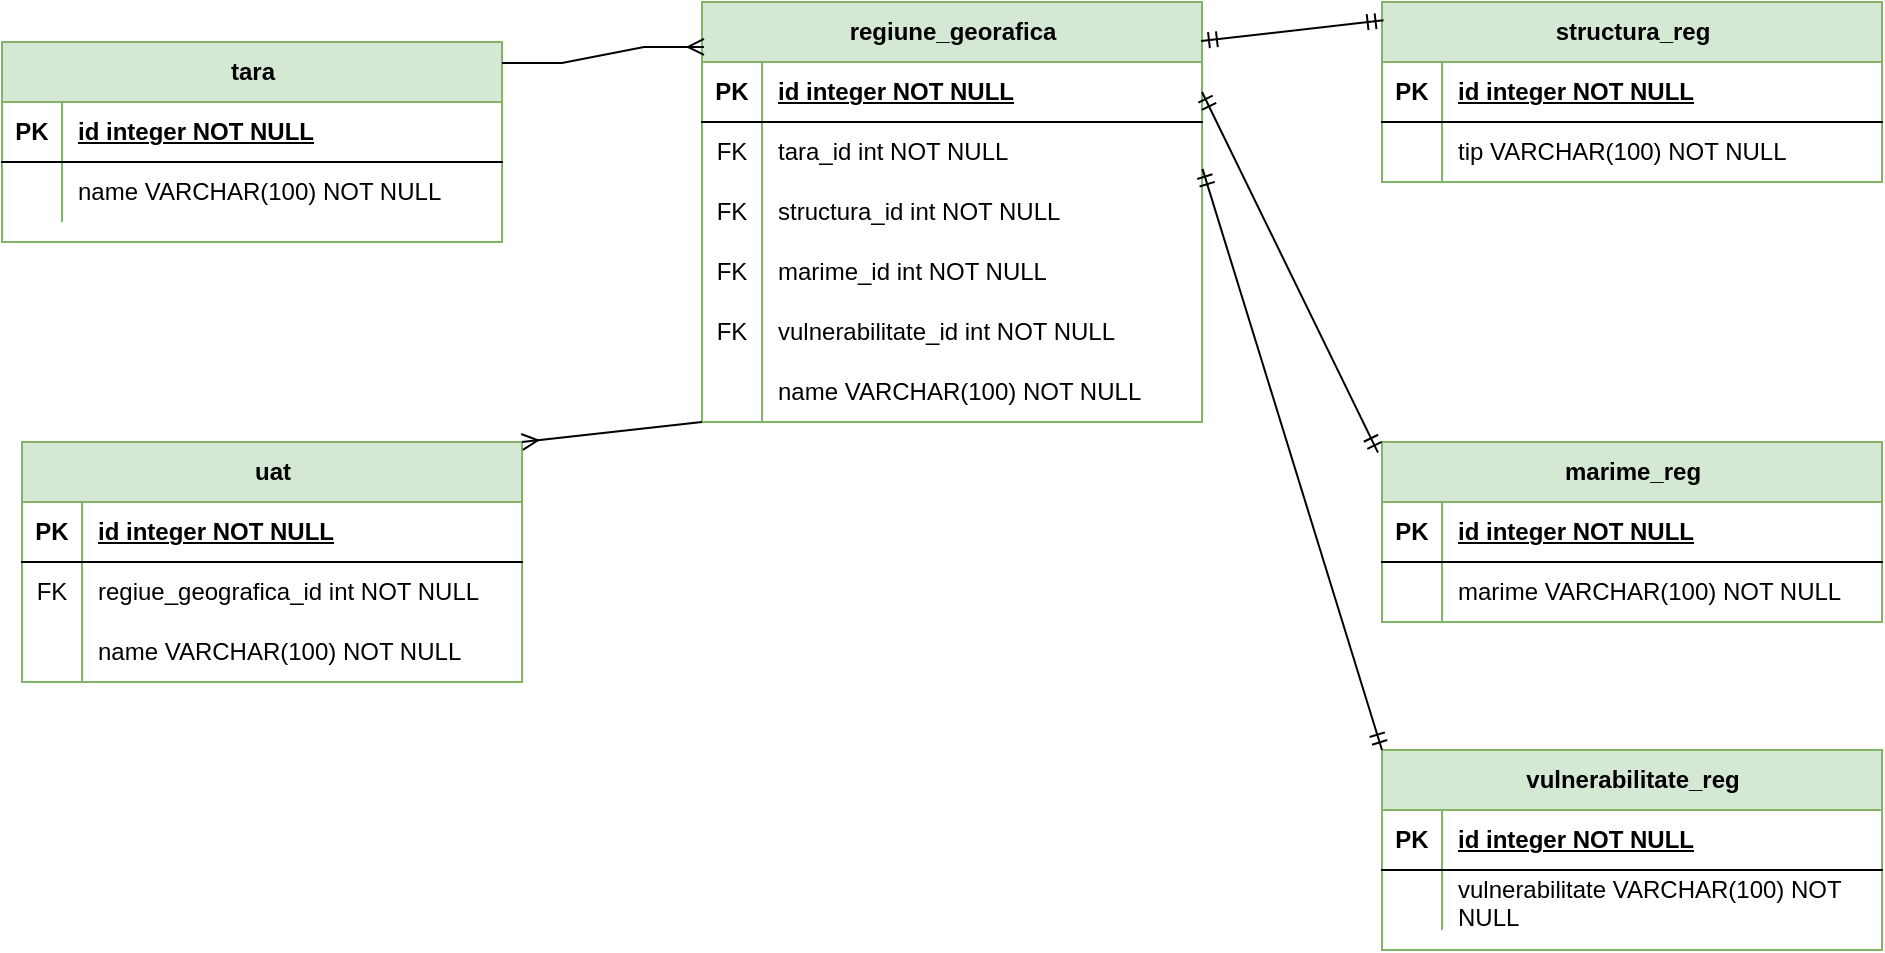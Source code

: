 <mxfile version="22.1.11" type="github">
  <diagram name="Pagină-1" id="L33YFwbP2fFPPPuQUyGO">
    <mxGraphModel dx="2880" dy="629" grid="1" gridSize="10" guides="1" tooltips="1" connect="1" arrows="1" fold="1" page="1" pageScale="1" pageWidth="827" pageHeight="1169" math="0" shadow="0">
      <root>
        <mxCell id="0" />
        <mxCell id="1" parent="0" />
        <mxCell id="IR7rjXbbGrb9lojE4LHp-78" value="tara" style="shape=table;startSize=30;container=1;collapsible=1;childLayout=tableLayout;fixedRows=1;rowLines=0;fontStyle=1;align=center;resizeLast=1;html=1;fillColor=#d5e8d4;strokeColor=#82b366;" vertex="1" parent="1">
          <mxGeometry x="-1630" y="40" width="250" height="100" as="geometry" />
        </mxCell>
        <mxCell id="IR7rjXbbGrb9lojE4LHp-79" value="" style="shape=tableRow;horizontal=0;startSize=0;swimlaneHead=0;swimlaneBody=0;fillColor=none;collapsible=0;dropTarget=0;points=[[0,0.5],[1,0.5]];portConstraint=eastwest;top=0;left=0;right=0;bottom=1;" vertex="1" parent="IR7rjXbbGrb9lojE4LHp-78">
          <mxGeometry y="30" width="250" height="30" as="geometry" />
        </mxCell>
        <mxCell id="IR7rjXbbGrb9lojE4LHp-80" value="PK" style="shape=partialRectangle;connectable=0;fillColor=none;top=0;left=0;bottom=0;right=0;fontStyle=1;overflow=hidden;whiteSpace=wrap;html=1;" vertex="1" parent="IR7rjXbbGrb9lojE4LHp-79">
          <mxGeometry width="30" height="30" as="geometry">
            <mxRectangle width="30" height="30" as="alternateBounds" />
          </mxGeometry>
        </mxCell>
        <mxCell id="IR7rjXbbGrb9lojE4LHp-81" value="id integer NOT NULL" style="shape=partialRectangle;connectable=0;fillColor=none;top=0;left=0;bottom=0;right=0;align=left;spacingLeft=6;fontStyle=5;overflow=hidden;whiteSpace=wrap;html=1;" vertex="1" parent="IR7rjXbbGrb9lojE4LHp-79">
          <mxGeometry x="30" width="220" height="30" as="geometry">
            <mxRectangle width="220" height="30" as="alternateBounds" />
          </mxGeometry>
        </mxCell>
        <mxCell id="IR7rjXbbGrb9lojE4LHp-82" value="" style="shape=tableRow;horizontal=0;startSize=0;swimlaneHead=0;swimlaneBody=0;fillColor=none;collapsible=0;dropTarget=0;points=[[0,0.5],[1,0.5]];portConstraint=eastwest;top=0;left=0;right=0;bottom=0;" vertex="1" parent="IR7rjXbbGrb9lojE4LHp-78">
          <mxGeometry y="60" width="250" height="30" as="geometry" />
        </mxCell>
        <mxCell id="IR7rjXbbGrb9lojE4LHp-83" value="" style="shape=partialRectangle;connectable=0;fillColor=none;top=0;left=0;bottom=0;right=0;editable=1;overflow=hidden;whiteSpace=wrap;html=1;" vertex="1" parent="IR7rjXbbGrb9lojE4LHp-82">
          <mxGeometry width="30" height="30" as="geometry">
            <mxRectangle width="30" height="30" as="alternateBounds" />
          </mxGeometry>
        </mxCell>
        <mxCell id="IR7rjXbbGrb9lojE4LHp-84" value="name VARCHAR(100) NOT NULL" style="shape=partialRectangle;connectable=0;fillColor=none;top=0;left=0;bottom=0;right=0;align=left;spacingLeft=6;overflow=hidden;whiteSpace=wrap;html=1;" vertex="1" parent="IR7rjXbbGrb9lojE4LHp-82">
          <mxGeometry x="30" width="220" height="30" as="geometry">
            <mxRectangle width="220" height="30" as="alternateBounds" />
          </mxGeometry>
        </mxCell>
        <mxCell id="IR7rjXbbGrb9lojE4LHp-94" value="uat" style="shape=table;startSize=30;container=1;collapsible=1;childLayout=tableLayout;fixedRows=1;rowLines=0;fontStyle=1;align=center;resizeLast=1;html=1;fillColor=#d5e8d4;strokeColor=#82b366;" vertex="1" parent="1">
          <mxGeometry x="-1620" y="240" width="250" height="120" as="geometry" />
        </mxCell>
        <mxCell id="IR7rjXbbGrb9lojE4LHp-95" value="" style="shape=tableRow;horizontal=0;startSize=0;swimlaneHead=0;swimlaneBody=0;fillColor=none;collapsible=0;dropTarget=0;points=[[0,0.5],[1,0.5]];portConstraint=eastwest;top=0;left=0;right=0;bottom=1;" vertex="1" parent="IR7rjXbbGrb9lojE4LHp-94">
          <mxGeometry y="30" width="250" height="30" as="geometry" />
        </mxCell>
        <mxCell id="IR7rjXbbGrb9lojE4LHp-96" value="PK" style="shape=partialRectangle;connectable=0;fillColor=none;top=0;left=0;bottom=0;right=0;fontStyle=1;overflow=hidden;whiteSpace=wrap;html=1;" vertex="1" parent="IR7rjXbbGrb9lojE4LHp-95">
          <mxGeometry width="30" height="30" as="geometry">
            <mxRectangle width="30" height="30" as="alternateBounds" />
          </mxGeometry>
        </mxCell>
        <mxCell id="IR7rjXbbGrb9lojE4LHp-97" value="id integer NOT NULL" style="shape=partialRectangle;connectable=0;fillColor=none;top=0;left=0;bottom=0;right=0;align=left;spacingLeft=6;fontStyle=5;overflow=hidden;whiteSpace=wrap;html=1;" vertex="1" parent="IR7rjXbbGrb9lojE4LHp-95">
          <mxGeometry x="30" width="220" height="30" as="geometry">
            <mxRectangle width="220" height="30" as="alternateBounds" />
          </mxGeometry>
        </mxCell>
        <mxCell id="IR7rjXbbGrb9lojE4LHp-98" value="" style="shape=tableRow;horizontal=0;startSize=0;swimlaneHead=0;swimlaneBody=0;fillColor=none;collapsible=0;dropTarget=0;points=[[0,0.5],[1,0.5]];portConstraint=eastwest;top=0;left=0;right=0;bottom=0;" vertex="1" parent="IR7rjXbbGrb9lojE4LHp-94">
          <mxGeometry y="60" width="250" height="30" as="geometry" />
        </mxCell>
        <mxCell id="IR7rjXbbGrb9lojE4LHp-99" value="FK" style="shape=partialRectangle;connectable=0;fillColor=none;top=0;left=0;bottom=0;right=0;editable=1;overflow=hidden;whiteSpace=wrap;html=1;" vertex="1" parent="IR7rjXbbGrb9lojE4LHp-98">
          <mxGeometry width="30" height="30" as="geometry">
            <mxRectangle width="30" height="30" as="alternateBounds" />
          </mxGeometry>
        </mxCell>
        <mxCell id="IR7rjXbbGrb9lojE4LHp-100" value="regiue_geografica_id int NOT NULL" style="shape=partialRectangle;connectable=0;fillColor=none;top=0;left=0;bottom=0;right=0;align=left;spacingLeft=6;overflow=hidden;whiteSpace=wrap;html=1;" vertex="1" parent="IR7rjXbbGrb9lojE4LHp-98">
          <mxGeometry x="30" width="220" height="30" as="geometry">
            <mxRectangle width="220" height="30" as="alternateBounds" />
          </mxGeometry>
        </mxCell>
        <mxCell id="IR7rjXbbGrb9lojE4LHp-195" value="" style="shape=tableRow;horizontal=0;startSize=0;swimlaneHead=0;swimlaneBody=0;fillColor=none;collapsible=0;dropTarget=0;points=[[0,0.5],[1,0.5]];portConstraint=eastwest;top=0;left=0;right=0;bottom=0;" vertex="1" parent="IR7rjXbbGrb9lojE4LHp-94">
          <mxGeometry y="90" width="250" height="30" as="geometry" />
        </mxCell>
        <mxCell id="IR7rjXbbGrb9lojE4LHp-196" value="" style="shape=partialRectangle;connectable=0;fillColor=none;top=0;left=0;bottom=0;right=0;editable=1;overflow=hidden;whiteSpace=wrap;html=1;" vertex="1" parent="IR7rjXbbGrb9lojE4LHp-195">
          <mxGeometry width="30" height="30" as="geometry">
            <mxRectangle width="30" height="30" as="alternateBounds" />
          </mxGeometry>
        </mxCell>
        <mxCell id="IR7rjXbbGrb9lojE4LHp-197" value="name VARCHAR(100) NOT NULL" style="shape=partialRectangle;connectable=0;fillColor=none;top=0;left=0;bottom=0;right=0;align=left;spacingLeft=6;overflow=hidden;whiteSpace=wrap;html=1;" vertex="1" parent="IR7rjXbbGrb9lojE4LHp-195">
          <mxGeometry x="30" width="220" height="30" as="geometry">
            <mxRectangle width="220" height="30" as="alternateBounds" />
          </mxGeometry>
        </mxCell>
        <mxCell id="IR7rjXbbGrb9lojE4LHp-110" value="regiune_georafica" style="shape=table;startSize=30;container=1;collapsible=1;childLayout=tableLayout;fixedRows=1;rowLines=0;fontStyle=1;align=center;resizeLast=1;html=1;fillColor=#d5e8d4;strokeColor=#82b366;" vertex="1" parent="1">
          <mxGeometry x="-1280" y="20" width="250" height="210" as="geometry" />
        </mxCell>
        <mxCell id="IR7rjXbbGrb9lojE4LHp-111" value="" style="shape=tableRow;horizontal=0;startSize=0;swimlaneHead=0;swimlaneBody=0;fillColor=none;collapsible=0;dropTarget=0;points=[[0,0.5],[1,0.5]];portConstraint=eastwest;top=0;left=0;right=0;bottom=1;" vertex="1" parent="IR7rjXbbGrb9lojE4LHp-110">
          <mxGeometry y="30" width="250" height="30" as="geometry" />
        </mxCell>
        <mxCell id="IR7rjXbbGrb9lojE4LHp-112" value="PK" style="shape=partialRectangle;connectable=0;fillColor=none;top=0;left=0;bottom=0;right=0;fontStyle=1;overflow=hidden;whiteSpace=wrap;html=1;" vertex="1" parent="IR7rjXbbGrb9lojE4LHp-111">
          <mxGeometry width="30" height="30" as="geometry">
            <mxRectangle width="30" height="30" as="alternateBounds" />
          </mxGeometry>
        </mxCell>
        <mxCell id="IR7rjXbbGrb9lojE4LHp-113" value="id integer NOT NULL" style="shape=partialRectangle;connectable=0;fillColor=none;top=0;left=0;bottom=0;right=0;align=left;spacingLeft=6;fontStyle=5;overflow=hidden;whiteSpace=wrap;html=1;" vertex="1" parent="IR7rjXbbGrb9lojE4LHp-111">
          <mxGeometry x="30" width="220" height="30" as="geometry">
            <mxRectangle width="220" height="30" as="alternateBounds" />
          </mxGeometry>
        </mxCell>
        <mxCell id="IR7rjXbbGrb9lojE4LHp-114" value="" style="shape=tableRow;horizontal=0;startSize=0;swimlaneHead=0;swimlaneBody=0;fillColor=none;collapsible=0;dropTarget=0;points=[[0,0.5],[1,0.5]];portConstraint=eastwest;top=0;left=0;right=0;bottom=0;" vertex="1" parent="IR7rjXbbGrb9lojE4LHp-110">
          <mxGeometry y="60" width="250" height="30" as="geometry" />
        </mxCell>
        <mxCell id="IR7rjXbbGrb9lojE4LHp-115" value="FK" style="shape=partialRectangle;connectable=0;fillColor=none;top=0;left=0;bottom=0;right=0;editable=1;overflow=hidden;whiteSpace=wrap;html=1;" vertex="1" parent="IR7rjXbbGrb9lojE4LHp-114">
          <mxGeometry width="30" height="30" as="geometry">
            <mxRectangle width="30" height="30" as="alternateBounds" />
          </mxGeometry>
        </mxCell>
        <mxCell id="IR7rjXbbGrb9lojE4LHp-116" value="tara_id int NOT NULL" style="shape=partialRectangle;connectable=0;fillColor=none;top=0;left=0;bottom=0;right=0;align=left;spacingLeft=6;overflow=hidden;whiteSpace=wrap;html=1;" vertex="1" parent="IR7rjXbbGrb9lojE4LHp-114">
          <mxGeometry x="30" width="220" height="30" as="geometry">
            <mxRectangle width="220" height="30" as="alternateBounds" />
          </mxGeometry>
        </mxCell>
        <mxCell id="IR7rjXbbGrb9lojE4LHp-186" value="" style="shape=tableRow;horizontal=0;startSize=0;swimlaneHead=0;swimlaneBody=0;fillColor=none;collapsible=0;dropTarget=0;points=[[0,0.5],[1,0.5]];portConstraint=eastwest;top=0;left=0;right=0;bottom=0;" vertex="1" parent="IR7rjXbbGrb9lojE4LHp-110">
          <mxGeometry y="90" width="250" height="30" as="geometry" />
        </mxCell>
        <mxCell id="IR7rjXbbGrb9lojE4LHp-187" value="FK" style="shape=partialRectangle;connectable=0;fillColor=none;top=0;left=0;bottom=0;right=0;editable=1;overflow=hidden;whiteSpace=wrap;html=1;" vertex="1" parent="IR7rjXbbGrb9lojE4LHp-186">
          <mxGeometry width="30" height="30" as="geometry">
            <mxRectangle width="30" height="30" as="alternateBounds" />
          </mxGeometry>
        </mxCell>
        <mxCell id="IR7rjXbbGrb9lojE4LHp-188" value="structura_id int NOT NULL" style="shape=partialRectangle;connectable=0;fillColor=none;top=0;left=0;bottom=0;right=0;align=left;spacingLeft=6;overflow=hidden;whiteSpace=wrap;html=1;" vertex="1" parent="IR7rjXbbGrb9lojE4LHp-186">
          <mxGeometry x="30" width="220" height="30" as="geometry">
            <mxRectangle width="220" height="30" as="alternateBounds" />
          </mxGeometry>
        </mxCell>
        <mxCell id="IR7rjXbbGrb9lojE4LHp-189" value="" style="shape=tableRow;horizontal=0;startSize=0;swimlaneHead=0;swimlaneBody=0;fillColor=none;collapsible=0;dropTarget=0;points=[[0,0.5],[1,0.5]];portConstraint=eastwest;top=0;left=0;right=0;bottom=0;" vertex="1" parent="IR7rjXbbGrb9lojE4LHp-110">
          <mxGeometry y="120" width="250" height="30" as="geometry" />
        </mxCell>
        <mxCell id="IR7rjXbbGrb9lojE4LHp-190" value="FK" style="shape=partialRectangle;connectable=0;fillColor=none;top=0;left=0;bottom=0;right=0;editable=1;overflow=hidden;whiteSpace=wrap;html=1;" vertex="1" parent="IR7rjXbbGrb9lojE4LHp-189">
          <mxGeometry width="30" height="30" as="geometry">
            <mxRectangle width="30" height="30" as="alternateBounds" />
          </mxGeometry>
        </mxCell>
        <mxCell id="IR7rjXbbGrb9lojE4LHp-191" value="marime_id int NOT NULL" style="shape=partialRectangle;connectable=0;fillColor=none;top=0;left=0;bottom=0;right=0;align=left;spacingLeft=6;overflow=hidden;whiteSpace=wrap;html=1;" vertex="1" parent="IR7rjXbbGrb9lojE4LHp-189">
          <mxGeometry x="30" width="220" height="30" as="geometry">
            <mxRectangle width="220" height="30" as="alternateBounds" />
          </mxGeometry>
        </mxCell>
        <mxCell id="IR7rjXbbGrb9lojE4LHp-192" value="" style="shape=tableRow;horizontal=0;startSize=0;swimlaneHead=0;swimlaneBody=0;fillColor=none;collapsible=0;dropTarget=0;points=[[0,0.5],[1,0.5]];portConstraint=eastwest;top=0;left=0;right=0;bottom=0;" vertex="1" parent="IR7rjXbbGrb9lojE4LHp-110">
          <mxGeometry y="150" width="250" height="30" as="geometry" />
        </mxCell>
        <mxCell id="IR7rjXbbGrb9lojE4LHp-193" value="FK" style="shape=partialRectangle;connectable=0;fillColor=none;top=0;left=0;bottom=0;right=0;editable=1;overflow=hidden;whiteSpace=wrap;html=1;" vertex="1" parent="IR7rjXbbGrb9lojE4LHp-192">
          <mxGeometry width="30" height="30" as="geometry">
            <mxRectangle width="30" height="30" as="alternateBounds" />
          </mxGeometry>
        </mxCell>
        <mxCell id="IR7rjXbbGrb9lojE4LHp-194" value="vulnerabilitate_id int NOT NULL" style="shape=partialRectangle;connectable=0;fillColor=none;top=0;left=0;bottom=0;right=0;align=left;spacingLeft=6;overflow=hidden;whiteSpace=wrap;html=1;" vertex="1" parent="IR7rjXbbGrb9lojE4LHp-192">
          <mxGeometry x="30" width="220" height="30" as="geometry">
            <mxRectangle width="220" height="30" as="alternateBounds" />
          </mxGeometry>
        </mxCell>
        <mxCell id="IR7rjXbbGrb9lojE4LHp-183" value="" style="shape=tableRow;horizontal=0;startSize=0;swimlaneHead=0;swimlaneBody=0;fillColor=none;collapsible=0;dropTarget=0;points=[[0,0.5],[1,0.5]];portConstraint=eastwest;top=0;left=0;right=0;bottom=0;" vertex="1" parent="IR7rjXbbGrb9lojE4LHp-110">
          <mxGeometry y="180" width="250" height="30" as="geometry" />
        </mxCell>
        <mxCell id="IR7rjXbbGrb9lojE4LHp-184" value="" style="shape=partialRectangle;connectable=0;fillColor=none;top=0;left=0;bottom=0;right=0;editable=1;overflow=hidden;whiteSpace=wrap;html=1;" vertex="1" parent="IR7rjXbbGrb9lojE4LHp-183">
          <mxGeometry width="30" height="30" as="geometry">
            <mxRectangle width="30" height="30" as="alternateBounds" />
          </mxGeometry>
        </mxCell>
        <mxCell id="IR7rjXbbGrb9lojE4LHp-185" value="name VARCHAR(100) NOT NULL" style="shape=partialRectangle;connectable=0;fillColor=none;top=0;left=0;bottom=0;right=0;align=left;spacingLeft=6;overflow=hidden;whiteSpace=wrap;html=1;" vertex="1" parent="IR7rjXbbGrb9lojE4LHp-183">
          <mxGeometry x="30" width="220" height="30" as="geometry">
            <mxRectangle width="220" height="30" as="alternateBounds" />
          </mxGeometry>
        </mxCell>
        <mxCell id="IR7rjXbbGrb9lojE4LHp-126" value="structura_reg" style="shape=table;startSize=30;container=1;collapsible=1;childLayout=tableLayout;fixedRows=1;rowLines=0;fontStyle=1;align=center;resizeLast=1;html=1;fillColor=#d5e8d4;strokeColor=#82b366;" vertex="1" parent="1">
          <mxGeometry x="-940" y="20" width="250" height="90" as="geometry" />
        </mxCell>
        <mxCell id="IR7rjXbbGrb9lojE4LHp-127" value="" style="shape=tableRow;horizontal=0;startSize=0;swimlaneHead=0;swimlaneBody=0;fillColor=none;collapsible=0;dropTarget=0;points=[[0,0.5],[1,0.5]];portConstraint=eastwest;top=0;left=0;right=0;bottom=1;" vertex="1" parent="IR7rjXbbGrb9lojE4LHp-126">
          <mxGeometry y="30" width="250" height="30" as="geometry" />
        </mxCell>
        <mxCell id="IR7rjXbbGrb9lojE4LHp-128" value="PK" style="shape=partialRectangle;connectable=0;fillColor=none;top=0;left=0;bottom=0;right=0;fontStyle=1;overflow=hidden;whiteSpace=wrap;html=1;" vertex="1" parent="IR7rjXbbGrb9lojE4LHp-127">
          <mxGeometry width="30" height="30" as="geometry">
            <mxRectangle width="30" height="30" as="alternateBounds" />
          </mxGeometry>
        </mxCell>
        <mxCell id="IR7rjXbbGrb9lojE4LHp-129" value="id integer NOT NULL" style="shape=partialRectangle;connectable=0;fillColor=none;top=0;left=0;bottom=0;right=0;align=left;spacingLeft=6;fontStyle=5;overflow=hidden;whiteSpace=wrap;html=1;" vertex="1" parent="IR7rjXbbGrb9lojE4LHp-127">
          <mxGeometry x="30" width="220" height="30" as="geometry">
            <mxRectangle width="220" height="30" as="alternateBounds" />
          </mxGeometry>
        </mxCell>
        <mxCell id="IR7rjXbbGrb9lojE4LHp-139" value="" style="shape=tableRow;horizontal=0;startSize=0;swimlaneHead=0;swimlaneBody=0;fillColor=none;collapsible=0;dropTarget=0;points=[[0,0.5],[1,0.5]];portConstraint=eastwest;top=0;left=0;right=0;bottom=0;" vertex="1" parent="IR7rjXbbGrb9lojE4LHp-126">
          <mxGeometry y="60" width="250" height="30" as="geometry" />
        </mxCell>
        <mxCell id="IR7rjXbbGrb9lojE4LHp-140" value="" style="shape=partialRectangle;connectable=0;fillColor=none;top=0;left=0;bottom=0;right=0;editable=1;overflow=hidden;whiteSpace=wrap;html=1;" vertex="1" parent="IR7rjXbbGrb9lojE4LHp-139">
          <mxGeometry width="30" height="30" as="geometry">
            <mxRectangle width="30" height="30" as="alternateBounds" />
          </mxGeometry>
        </mxCell>
        <mxCell id="IR7rjXbbGrb9lojE4LHp-141" value="tip VARCHAR(100) NOT NULL" style="shape=partialRectangle;connectable=0;fillColor=none;top=0;left=0;bottom=0;right=0;align=left;spacingLeft=6;overflow=hidden;whiteSpace=wrap;html=1;" vertex="1" parent="IR7rjXbbGrb9lojE4LHp-139">
          <mxGeometry x="30" width="220" height="30" as="geometry">
            <mxRectangle width="220" height="30" as="alternateBounds" />
          </mxGeometry>
        </mxCell>
        <mxCell id="IR7rjXbbGrb9lojE4LHp-142" value="marime_reg" style="shape=table;startSize=30;container=1;collapsible=1;childLayout=tableLayout;fixedRows=1;rowLines=0;fontStyle=1;align=center;resizeLast=1;html=1;fillColor=#d5e8d4;strokeColor=#82b366;" vertex="1" parent="1">
          <mxGeometry x="-940" y="240" width="250" height="90" as="geometry" />
        </mxCell>
        <mxCell id="IR7rjXbbGrb9lojE4LHp-143" value="" style="shape=tableRow;horizontal=0;startSize=0;swimlaneHead=0;swimlaneBody=0;fillColor=none;collapsible=0;dropTarget=0;points=[[0,0.5],[1,0.5]];portConstraint=eastwest;top=0;left=0;right=0;bottom=1;" vertex="1" parent="IR7rjXbbGrb9lojE4LHp-142">
          <mxGeometry y="30" width="250" height="30" as="geometry" />
        </mxCell>
        <mxCell id="IR7rjXbbGrb9lojE4LHp-144" value="PK" style="shape=partialRectangle;connectable=0;fillColor=none;top=0;left=0;bottom=0;right=0;fontStyle=1;overflow=hidden;whiteSpace=wrap;html=1;" vertex="1" parent="IR7rjXbbGrb9lojE4LHp-143">
          <mxGeometry width="30" height="30" as="geometry">
            <mxRectangle width="30" height="30" as="alternateBounds" />
          </mxGeometry>
        </mxCell>
        <mxCell id="IR7rjXbbGrb9lojE4LHp-145" value="id integer NOT NULL" style="shape=partialRectangle;connectable=0;fillColor=none;top=0;left=0;bottom=0;right=0;align=left;spacingLeft=6;fontStyle=5;overflow=hidden;whiteSpace=wrap;html=1;" vertex="1" parent="IR7rjXbbGrb9lojE4LHp-143">
          <mxGeometry x="30" width="220" height="30" as="geometry">
            <mxRectangle width="220" height="30" as="alternateBounds" />
          </mxGeometry>
        </mxCell>
        <mxCell id="IR7rjXbbGrb9lojE4LHp-146" value="" style="shape=tableRow;horizontal=0;startSize=0;swimlaneHead=0;swimlaneBody=0;fillColor=none;collapsible=0;dropTarget=0;points=[[0,0.5],[1,0.5]];portConstraint=eastwest;top=0;left=0;right=0;bottom=0;" vertex="1" parent="IR7rjXbbGrb9lojE4LHp-142">
          <mxGeometry y="60" width="250" height="30" as="geometry" />
        </mxCell>
        <mxCell id="IR7rjXbbGrb9lojE4LHp-147" value="" style="shape=partialRectangle;connectable=0;fillColor=none;top=0;left=0;bottom=0;right=0;editable=1;overflow=hidden;whiteSpace=wrap;html=1;" vertex="1" parent="IR7rjXbbGrb9lojE4LHp-146">
          <mxGeometry width="30" height="30" as="geometry">
            <mxRectangle width="30" height="30" as="alternateBounds" />
          </mxGeometry>
        </mxCell>
        <mxCell id="IR7rjXbbGrb9lojE4LHp-148" value="marime VARCHAR(100) NOT NULL" style="shape=partialRectangle;connectable=0;fillColor=none;top=0;left=0;bottom=0;right=0;align=left;spacingLeft=6;overflow=hidden;whiteSpace=wrap;html=1;" vertex="1" parent="IR7rjXbbGrb9lojE4LHp-146">
          <mxGeometry x="30" width="220" height="30" as="geometry">
            <mxRectangle width="220" height="30" as="alternateBounds" />
          </mxGeometry>
        </mxCell>
        <mxCell id="IR7rjXbbGrb9lojE4LHp-158" value="vulnerabilitate_reg" style="shape=table;startSize=30;container=1;collapsible=1;childLayout=tableLayout;fixedRows=1;rowLines=0;fontStyle=1;align=center;resizeLast=1;html=1;fillColor=#d5e8d4;strokeColor=#82b366;" vertex="1" parent="1">
          <mxGeometry x="-940" y="394" width="250" height="100" as="geometry" />
        </mxCell>
        <mxCell id="IR7rjXbbGrb9lojE4LHp-159" value="" style="shape=tableRow;horizontal=0;startSize=0;swimlaneHead=0;swimlaneBody=0;fillColor=none;collapsible=0;dropTarget=0;points=[[0,0.5],[1,0.5]];portConstraint=eastwest;top=0;left=0;right=0;bottom=1;" vertex="1" parent="IR7rjXbbGrb9lojE4LHp-158">
          <mxGeometry y="30" width="250" height="30" as="geometry" />
        </mxCell>
        <mxCell id="IR7rjXbbGrb9lojE4LHp-160" value="PK" style="shape=partialRectangle;connectable=0;fillColor=none;top=0;left=0;bottom=0;right=0;fontStyle=1;overflow=hidden;whiteSpace=wrap;html=1;" vertex="1" parent="IR7rjXbbGrb9lojE4LHp-159">
          <mxGeometry width="30" height="30" as="geometry">
            <mxRectangle width="30" height="30" as="alternateBounds" />
          </mxGeometry>
        </mxCell>
        <mxCell id="IR7rjXbbGrb9lojE4LHp-161" value="id integer NOT NULL" style="shape=partialRectangle;connectable=0;fillColor=none;top=0;left=0;bottom=0;right=0;align=left;spacingLeft=6;fontStyle=5;overflow=hidden;whiteSpace=wrap;html=1;" vertex="1" parent="IR7rjXbbGrb9lojE4LHp-159">
          <mxGeometry x="30" width="220" height="30" as="geometry">
            <mxRectangle width="220" height="30" as="alternateBounds" />
          </mxGeometry>
        </mxCell>
        <mxCell id="IR7rjXbbGrb9lojE4LHp-162" value="" style="shape=tableRow;horizontal=0;startSize=0;swimlaneHead=0;swimlaneBody=0;fillColor=none;collapsible=0;dropTarget=0;points=[[0,0.5],[1,0.5]];portConstraint=eastwest;top=0;left=0;right=0;bottom=0;" vertex="1" parent="IR7rjXbbGrb9lojE4LHp-158">
          <mxGeometry y="60" width="250" height="30" as="geometry" />
        </mxCell>
        <mxCell id="IR7rjXbbGrb9lojE4LHp-163" value="" style="shape=partialRectangle;connectable=0;fillColor=none;top=0;left=0;bottom=0;right=0;editable=1;overflow=hidden;whiteSpace=wrap;html=1;" vertex="1" parent="IR7rjXbbGrb9lojE4LHp-162">
          <mxGeometry width="30" height="30" as="geometry">
            <mxRectangle width="30" height="30" as="alternateBounds" />
          </mxGeometry>
        </mxCell>
        <mxCell id="IR7rjXbbGrb9lojE4LHp-164" value="vulnerabilitate VARCHAR(100) NOT NULL" style="shape=partialRectangle;connectable=0;fillColor=none;top=0;left=0;bottom=0;right=0;align=left;spacingLeft=6;overflow=hidden;whiteSpace=wrap;html=1;" vertex="1" parent="IR7rjXbbGrb9lojE4LHp-162">
          <mxGeometry x="30" width="220" height="30" as="geometry">
            <mxRectangle width="220" height="30" as="alternateBounds" />
          </mxGeometry>
        </mxCell>
        <mxCell id="IR7rjXbbGrb9lojE4LHp-175" value="" style="edgeStyle=entityRelationEdgeStyle;fontSize=12;html=1;endArrow=ERmany;rounded=0;exitX=1;exitY=0.105;exitDx=0;exitDy=0;exitPerimeter=0;entryX=0.004;entryY=0.107;entryDx=0;entryDy=0;entryPerimeter=0;" edge="1" parent="1" source="IR7rjXbbGrb9lojE4LHp-78" target="IR7rjXbbGrb9lojE4LHp-110">
          <mxGeometry width="100" height="100" relative="1" as="geometry">
            <mxPoint x="-1190" y="390" as="sourcePoint" />
            <mxPoint x="-1090" y="290" as="targetPoint" />
          </mxGeometry>
        </mxCell>
        <mxCell id="IR7rjXbbGrb9lojE4LHp-176" value="" style="fontSize=12;html=1;endArrow=ERmany;rounded=0;exitX=0;exitY=1;exitDx=0;exitDy=0;entryX=1;entryY=0;entryDx=0;entryDy=0;" edge="1" parent="1" source="IR7rjXbbGrb9lojE4LHp-110" target="IR7rjXbbGrb9lojE4LHp-94">
          <mxGeometry width="100" height="100" relative="1" as="geometry">
            <mxPoint x="-1350" y="401" as="sourcePoint" />
            <mxPoint x="-1255" y="400" as="targetPoint" />
          </mxGeometry>
        </mxCell>
        <mxCell id="IR7rjXbbGrb9lojE4LHp-177" value="" style="fontSize=12;html=1;endArrow=ERmandOne;startArrow=ERmandOne;rounded=0;entryX=0.998;entryY=0.093;entryDx=0;entryDy=0;entryPerimeter=0;exitX=0.003;exitY=0.102;exitDx=0;exitDy=0;exitPerimeter=0;" edge="1" parent="1" source="IR7rjXbbGrb9lojE4LHp-126" target="IR7rjXbbGrb9lojE4LHp-110">
          <mxGeometry width="100" height="100" relative="1" as="geometry">
            <mxPoint x="-1190" y="390" as="sourcePoint" />
            <mxPoint x="-1090" y="290" as="targetPoint" />
          </mxGeometry>
        </mxCell>
        <mxCell id="IR7rjXbbGrb9lojE4LHp-178" value="" style="fontSize=12;html=1;endArrow=ERmandOne;startArrow=ERmandOne;rounded=0;entryX=1;entryY=0.5;entryDx=0;entryDy=0;exitX=-0.008;exitY=0.059;exitDx=0;exitDy=0;exitPerimeter=0;" edge="1" parent="1" source="IR7rjXbbGrb9lojE4LHp-142" target="IR7rjXbbGrb9lojE4LHp-111">
          <mxGeometry width="100" height="100" relative="1" as="geometry">
            <mxPoint x="-929" y="49" as="sourcePoint" />
            <mxPoint x="-1020" y="48" as="targetPoint" />
          </mxGeometry>
        </mxCell>
        <mxCell id="IR7rjXbbGrb9lojE4LHp-179" value="" style="fontSize=12;html=1;endArrow=ERmandOne;startArrow=ERmandOne;rounded=0;entryX=1.001;entryY=0.782;entryDx=0;entryDy=0;entryPerimeter=0;exitX=0;exitY=0;exitDx=0;exitDy=0;" edge="1" parent="1" source="IR7rjXbbGrb9lojE4LHp-158" target="IR7rjXbbGrb9lojE4LHp-114">
          <mxGeometry width="100" height="100" relative="1" as="geometry">
            <mxPoint x="-980" y="310" as="sourcePoint" />
            <mxPoint x="-1020" y="75" as="targetPoint" />
          </mxGeometry>
        </mxCell>
      </root>
    </mxGraphModel>
  </diagram>
</mxfile>
